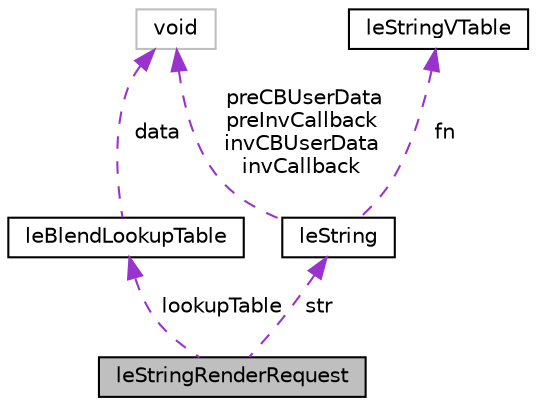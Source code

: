 digraph "leStringRenderRequest"
{
 // INTERACTIVE_SVG=YES
  edge [fontname="Helvetica",fontsize="10",labelfontname="Helvetica",labelfontsize="10"];
  node [fontname="Helvetica",fontsize="10",shape=record];
  Node1 [label="leStringRenderRequest",height=0.2,width=0.4,color="black", fillcolor="grey75", style="filled", fontcolor="black"];
  Node2 -> Node1 [dir="back",color="darkorchid3",fontsize="10",style="dashed",label=" lookupTable" ,fontname="Helvetica"];
  Node2 [label="leBlendLookupTable",height=0.2,width=0.4,color="black", fillcolor="white", style="filled",URL="$structleBlendLookupTable.html",tooltip="This struct represents a blend color lookup table. "];
  Node3 -> Node2 [dir="back",color="darkorchid3",fontsize="10",style="dashed",label=" data" ,fontname="Helvetica"];
  Node3 [label="void",height=0.2,width=0.4,color="grey75", fillcolor="white", style="filled"];
  Node4 -> Node1 [dir="back",color="darkorchid3",fontsize="10",style="dashed",label=" str" ,fontname="Helvetica"];
  Node4 [label="leString",height=0.2,width=0.4,color="black", fillcolor="white", style="filled",URL="$structleString.html",tooltip="This struct represents a string. "];
  Node3 -> Node4 [dir="back",color="darkorchid3",fontsize="10",style="dashed",label=" preCBUserData\npreInvCallback\ninvCBUserData\ninvCallback" ,fontname="Helvetica"];
  Node5 -> Node4 [dir="back",color="darkorchid3",fontsize="10",style="dashed",label=" fn" ,fontname="Helvetica"];
  Node5 [label="leStringVTable",height=0.2,width=0.4,color="black", fillcolor="white", style="filled",URL="$structleStringVTable.html"];
}
